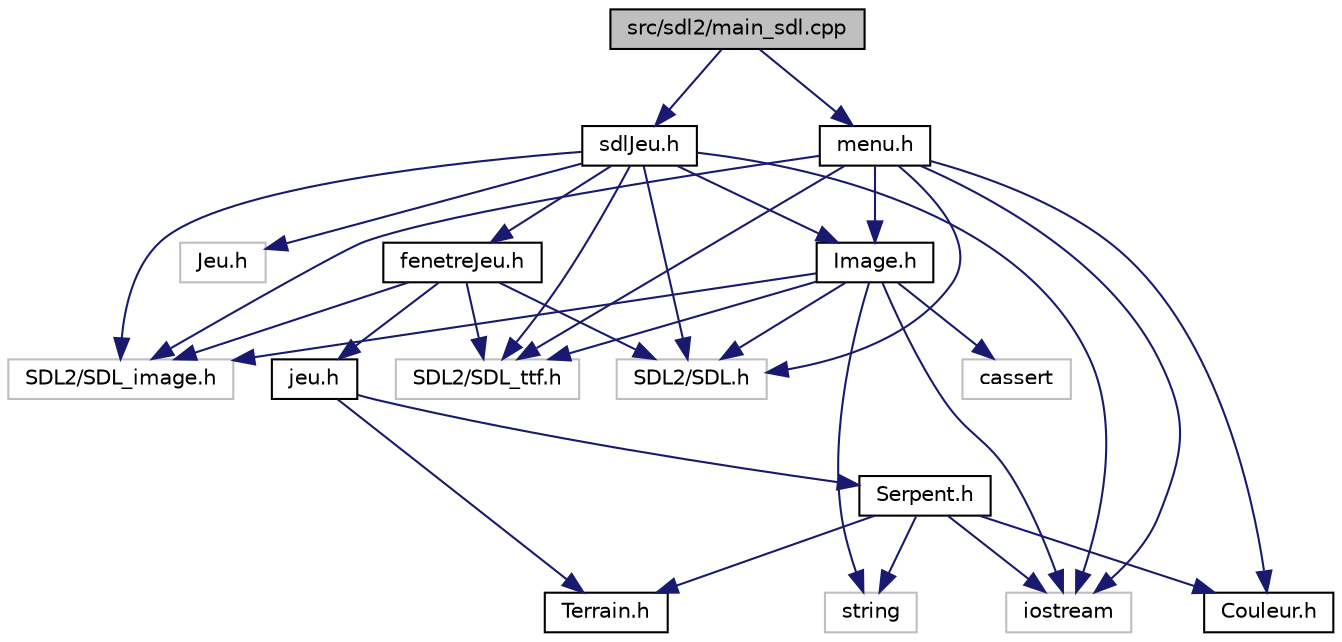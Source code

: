 digraph "src/sdl2/main_sdl.cpp"
{
 // LATEX_PDF_SIZE
  edge [fontname="Helvetica",fontsize="10",labelfontname="Helvetica",labelfontsize="10"];
  node [fontname="Helvetica",fontsize="10",shape=record];
  Node1 [label="src/sdl2/main_sdl.cpp",height=0.2,width=0.4,color="black", fillcolor="grey75", style="filled", fontcolor="black",tooltip=" "];
  Node1 -> Node2 [color="midnightblue",fontsize="10",style="solid",fontname="Helvetica"];
  Node2 [label="sdlJeu.h",height=0.2,width=0.4,color="black", fillcolor="white", style="filled",URL="$sdlJeu_8h.html",tooltip="Module gérant la partie SDL."];
  Node2 -> Node3 [color="midnightblue",fontsize="10",style="solid",fontname="Helvetica"];
  Node3 [label="Jeu.h",height=0.2,width=0.4,color="grey75", fillcolor="white", style="filled",tooltip=" "];
  Node2 -> Node4 [color="midnightblue",fontsize="10",style="solid",fontname="Helvetica"];
  Node4 [label="Image.h",height=0.2,width=0.4,color="black", fillcolor="white", style="filled",URL="$Image_8h.html",tooltip="Module gérant des images."];
  Node4 -> Node5 [color="midnightblue",fontsize="10",style="solid",fontname="Helvetica"];
  Node5 [label="iostream",height=0.2,width=0.4,color="grey75", fillcolor="white", style="filled",tooltip=" "];
  Node4 -> Node6 [color="midnightblue",fontsize="10",style="solid",fontname="Helvetica"];
  Node6 [label="cassert",height=0.2,width=0.4,color="grey75", fillcolor="white", style="filled",tooltip=" "];
  Node4 -> Node7 [color="midnightblue",fontsize="10",style="solid",fontname="Helvetica"];
  Node7 [label="string",height=0.2,width=0.4,color="grey75", fillcolor="white", style="filled",tooltip=" "];
  Node4 -> Node8 [color="midnightblue",fontsize="10",style="solid",fontname="Helvetica"];
  Node8 [label="SDL2/SDL.h",height=0.2,width=0.4,color="grey75", fillcolor="white", style="filled",tooltip=" "];
  Node4 -> Node9 [color="midnightblue",fontsize="10",style="solid",fontname="Helvetica"];
  Node9 [label="SDL2/SDL_ttf.h",height=0.2,width=0.4,color="grey75", fillcolor="white", style="filled",tooltip=" "];
  Node4 -> Node10 [color="midnightblue",fontsize="10",style="solid",fontname="Helvetica"];
  Node10 [label="SDL2/SDL_image.h",height=0.2,width=0.4,color="grey75", fillcolor="white", style="filled",tooltip=" "];
  Node2 -> Node11 [color="midnightblue",fontsize="10",style="solid",fontname="Helvetica"];
  Node11 [label="fenetreJeu.h",height=0.2,width=0.4,color="black", fillcolor="white", style="filled",URL="$fenetreJeu_8h.html",tooltip="Module gérant l'image sdl du plateau de jeu pendant la partie."];
  Node11 -> Node12 [color="midnightblue",fontsize="10",style="solid",fontname="Helvetica"];
  Node12 [label="jeu.h",height=0.2,width=0.4,color="black", fillcolor="white", style="filled",URL="$jeu_8h.html",tooltip=" "];
  Node12 -> Node13 [color="midnightblue",fontsize="10",style="solid",fontname="Helvetica"];
  Node13 [label="Serpent.h",height=0.2,width=0.4,color="black", fillcolor="white", style="filled",URL="$Serpent_8h.html",tooltip="Module gérant les serpents."];
  Node13 -> Node5 [color="midnightblue",fontsize="10",style="solid",fontname="Helvetica"];
  Node13 -> Node7 [color="midnightblue",fontsize="10",style="solid",fontname="Helvetica"];
  Node13 -> Node14 [color="midnightblue",fontsize="10",style="solid",fontname="Helvetica"];
  Node14 [label="Couleur.h",height=0.2,width=0.4,color="black", fillcolor="white", style="filled",URL="$Couleur_8h.html",tooltip="Module gérant les couleurs des joueurs."];
  Node13 -> Node15 [color="midnightblue",fontsize="10",style="solid",fontname="Helvetica"];
  Node15 [label="Terrain.h",height=0.2,width=0.4,color="black", fillcolor="white", style="filled",URL="$Terrain_8h.html",tooltip="Module gérant le terrain de jeu et la trace."];
  Node12 -> Node15 [color="midnightblue",fontsize="10",style="solid",fontname="Helvetica"];
  Node11 -> Node8 [color="midnightblue",fontsize="10",style="solid",fontname="Helvetica"];
  Node11 -> Node9 [color="midnightblue",fontsize="10",style="solid",fontname="Helvetica"];
  Node11 -> Node10 [color="midnightblue",fontsize="10",style="solid",fontname="Helvetica"];
  Node2 -> Node5 [color="midnightblue",fontsize="10",style="solid",fontname="Helvetica"];
  Node2 -> Node8 [color="midnightblue",fontsize="10",style="solid",fontname="Helvetica"];
  Node2 -> Node9 [color="midnightblue",fontsize="10",style="solid",fontname="Helvetica"];
  Node2 -> Node10 [color="midnightblue",fontsize="10",style="solid",fontname="Helvetica"];
  Node1 -> Node16 [color="midnightblue",fontsize="10",style="solid",fontname="Helvetica"];
  Node16 [label="menu.h",height=0.2,width=0.4,color="black", fillcolor="white", style="filled",URL="$menu_8h.html",tooltip="Module gérant le menu de la partie."];
  Node16 -> Node14 [color="midnightblue",fontsize="10",style="solid",fontname="Helvetica"];
  Node16 -> Node4 [color="midnightblue",fontsize="10",style="solid",fontname="Helvetica"];
  Node16 -> Node5 [color="midnightblue",fontsize="10",style="solid",fontname="Helvetica"];
  Node16 -> Node8 [color="midnightblue",fontsize="10",style="solid",fontname="Helvetica"];
  Node16 -> Node9 [color="midnightblue",fontsize="10",style="solid",fontname="Helvetica"];
  Node16 -> Node10 [color="midnightblue",fontsize="10",style="solid",fontname="Helvetica"];
}
